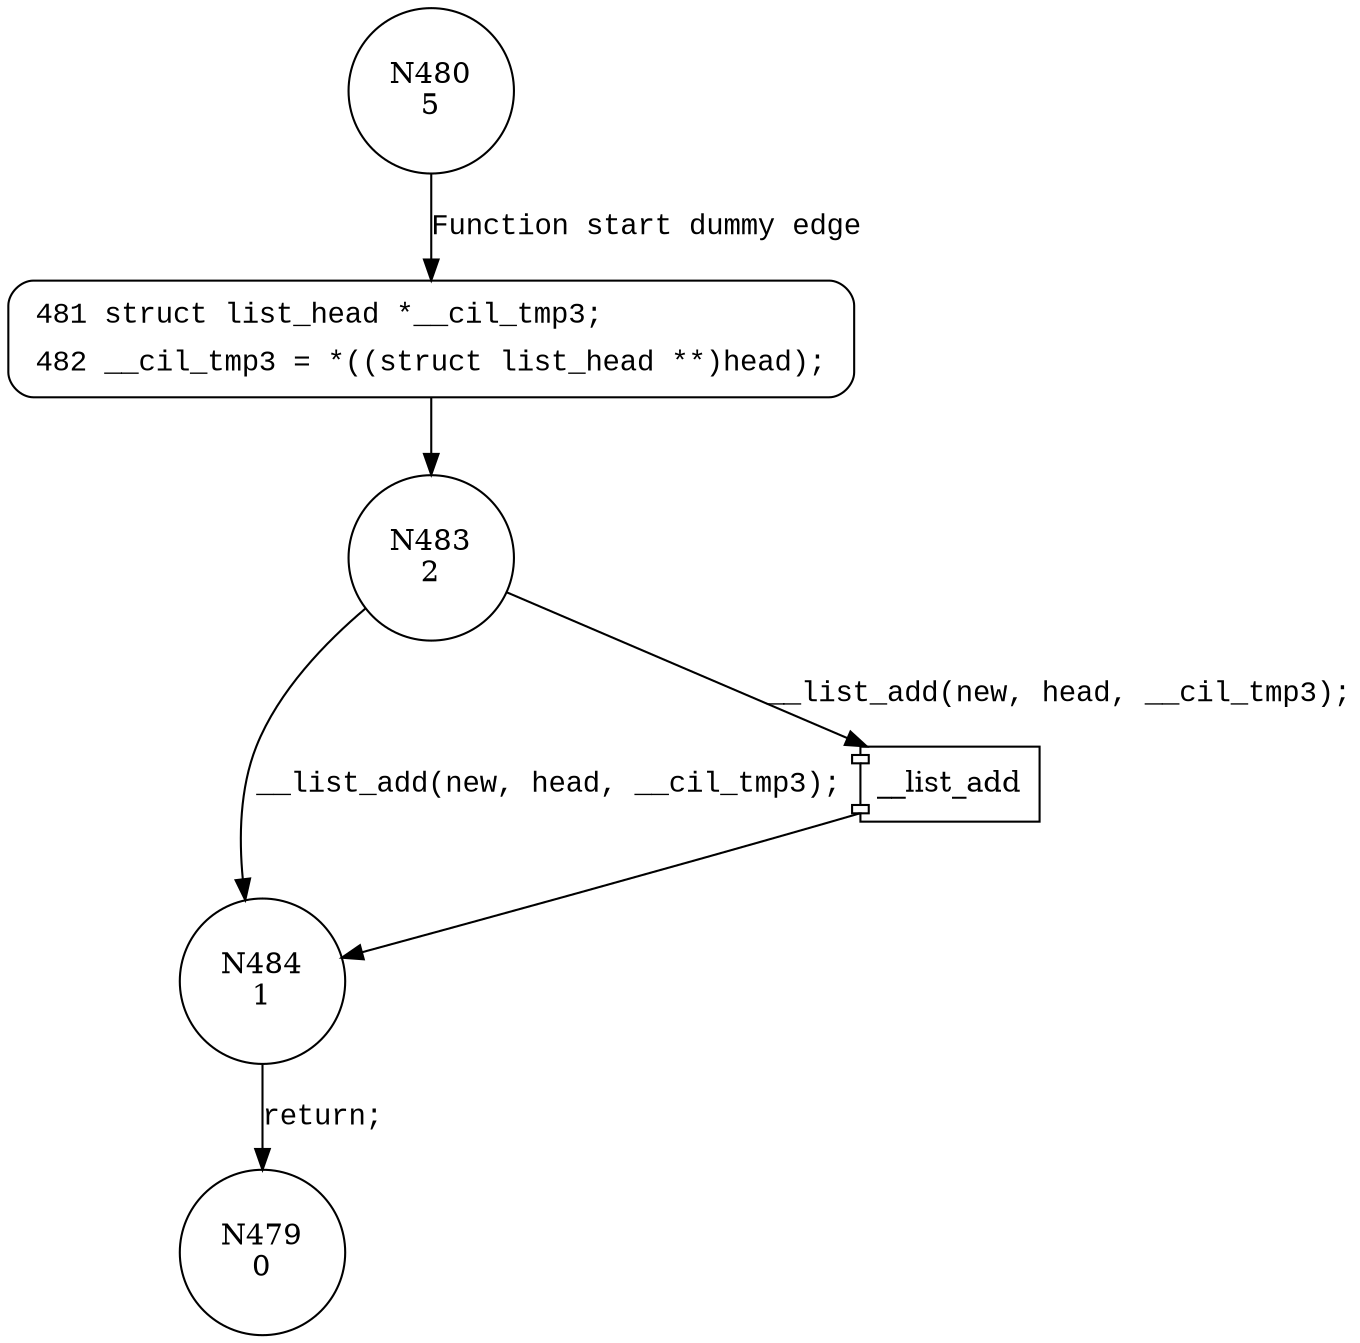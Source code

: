 digraph list_add {
480 [shape="circle" label="N480\n5"]
481 [shape="circle" label="N481\n4"]
483 [shape="circle" label="N483\n2"]
484 [shape="circle" label="N484\n1"]
479 [shape="circle" label="N479\n0"]
481 [style="filled,bold" penwidth="1" fillcolor="white" fontname="Courier New" shape="Mrecord" label=<<table border="0" cellborder="0" cellpadding="3" bgcolor="white"><tr><td align="right">481</td><td align="left">struct list_head *__cil_tmp3;</td></tr><tr><td align="right">482</td><td align="left">__cil_tmp3 = *((struct list_head **)head);</td></tr></table>>]
481 -> 483[label=""]
480 -> 481 [label="Function start dummy edge" fontname="Courier New"]
100024 [shape="component" label="__list_add"]
483 -> 100024 [label="__list_add(new, head, __cil_tmp3);" fontname="Courier New"]
100024 -> 484 [label="" fontname="Courier New"]
483 -> 484 [label="__list_add(new, head, __cil_tmp3);" fontname="Courier New"]
484 -> 479 [label="return;" fontname="Courier New"]
}